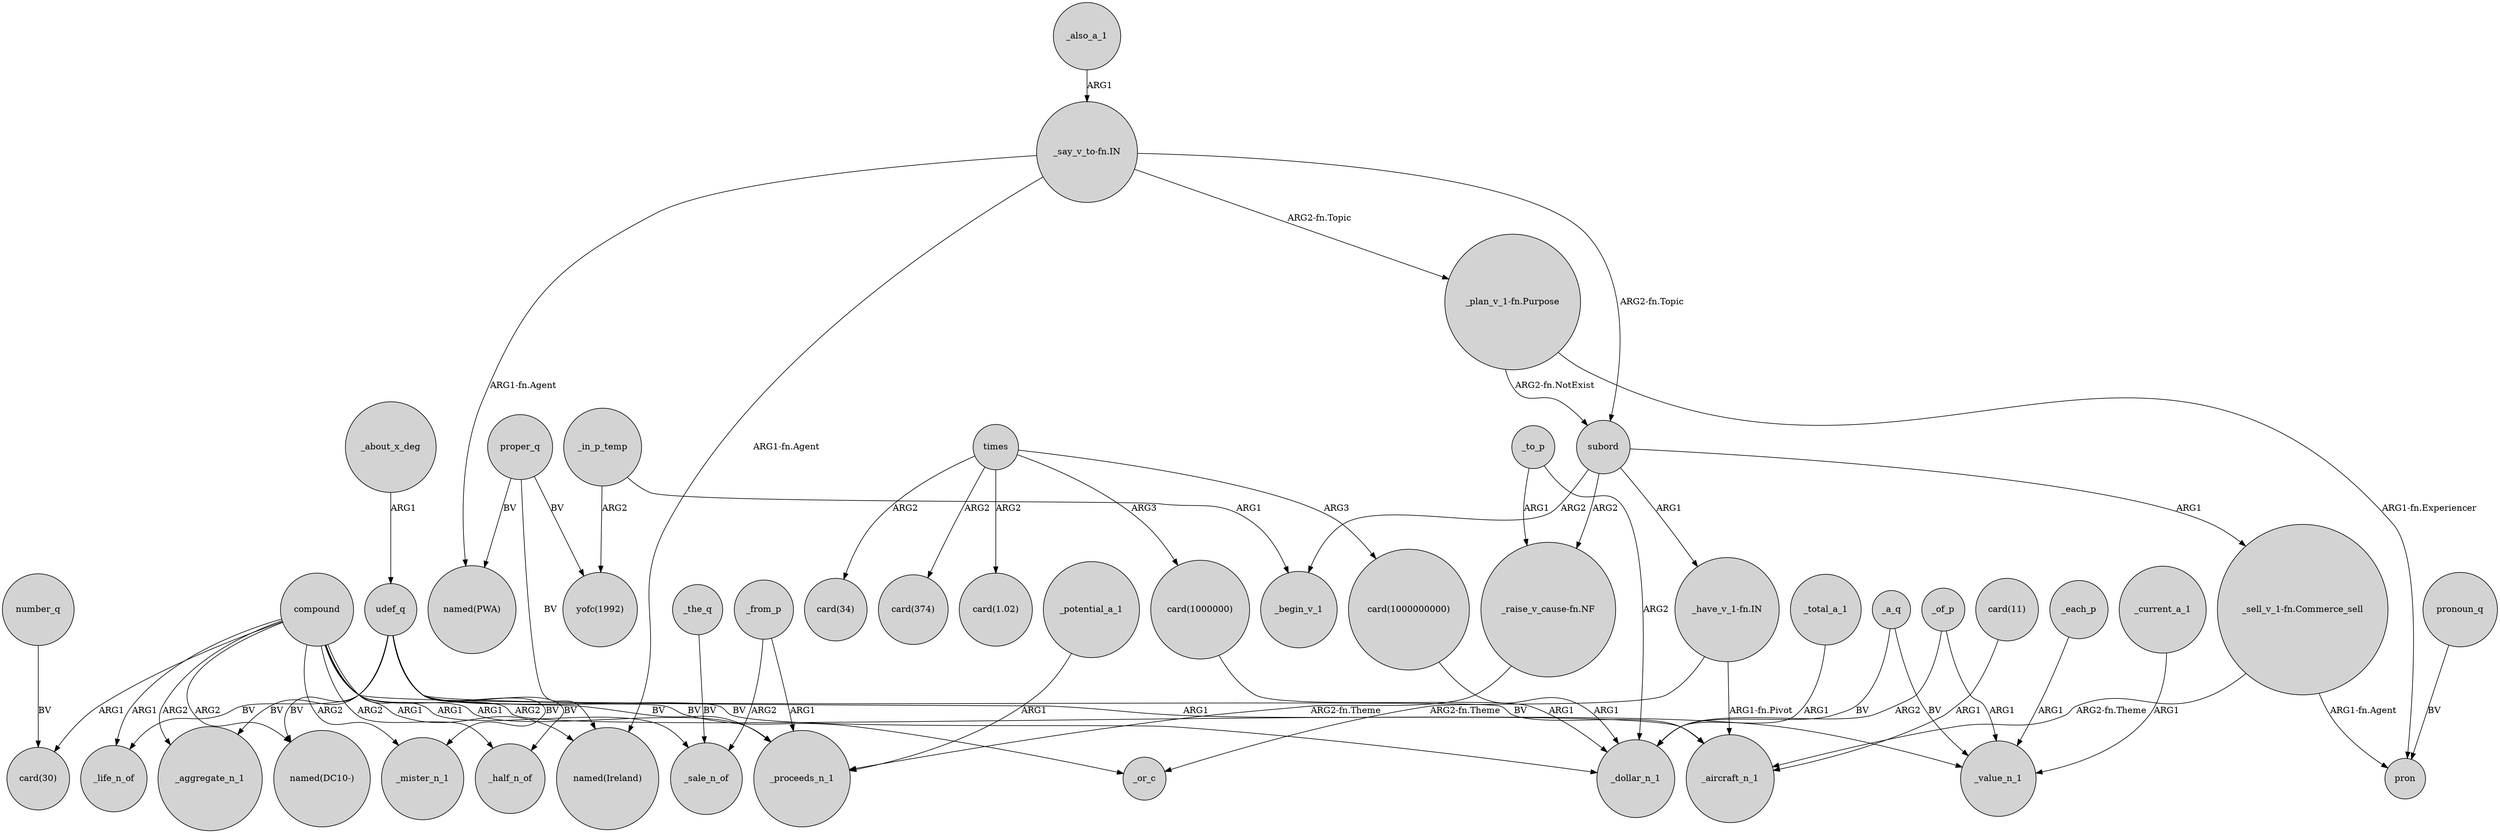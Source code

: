 digraph {
	node [shape=circle style=filled]
	proper_q -> "named(Ireland)" [label=BV]
	"card(1000000)" -> _dollar_n_1 [label=ARG1]
	_also_a_1 -> "_say_v_to-fn.IN" [label=ARG1]
	times -> "card(34)" [label=ARG2]
	"_say_v_to-fn.IN" -> "named(PWA)" [label="ARG1-fn.Agent"]
	compound -> _life_n_of [label=ARG1]
	_to_p -> _dollar_n_1 [label=ARG2]
	compound -> _proceeds_n_1 [label=ARG1]
	_each_p -> _value_n_1 [label=ARG1]
	udef_q -> _life_n_of [label=BV]
	times -> "card(374)" [label=ARG2]
	compound -> _mister_n_1 [label=ARG2]
	"_plan_v_1-fn.Purpose" -> pron [label="ARG1-fn.Experiencer"]
	proper_q -> "yofc(1992)" [label=BV]
	compound -> "named(DC10-)" [label=ARG2]
	_from_p -> _sale_n_of [label=ARG2]
	_of_p -> _value_n_1 [label=ARG1]
	udef_q -> _mister_n_1 [label=BV]
	udef_q -> _half_n_of [label=BV]
	_in_p_temp -> _begin_v_1 [label=ARG1]
	udef_q -> _or_c [label=BV]
	"_plan_v_1-fn.Purpose" -> subord [label="ARG2-fn.NotExist"]
	"_say_v_to-fn.IN" -> "_plan_v_1-fn.Purpose" [label="ARG2-fn.Topic"]
	_in_p_temp -> "yofc(1992)" [label=ARG2]
	_about_x_deg -> udef_q [label=ARG1]
	"card(11)" -> _aircraft_n_1 [label=ARG1]
	_a_q -> _dollar_n_1 [label=BV]
	udef_q -> _aircraft_n_1 [label=BV]
	times -> "card(1000000000)" [label=ARG3]
	_current_a_1 -> _value_n_1 [label=ARG1]
	"_have_v_1-fn.IN" -> _aircraft_n_1 [label="ARG1-fn.Pivot"]
	pronoun_q -> pron [label=BV]
	compound -> "named(Ireland)" [label=ARG1]
	udef_q -> "named(DC10-)" [label=BV]
	proper_q -> "named(PWA)" [label=BV]
	times -> "card(1.02)" [label=ARG2]
	_the_q -> _sale_n_of [label=BV]
	times -> "card(1000000)" [label=ARG3]
	subord -> _begin_v_1 [label=ARG2]
	_from_p -> _proceeds_n_1 [label=ARG1]
	subord -> "_raise_v_cause-fn.NF" [label=ARG2]
	number_q -> "card(30)" [label=BV]
	compound -> "card(30)" [label=ARG1]
	"_say_v_to-fn.IN" -> subord [label="ARG2-fn.Topic"]
	_total_a_1 -> _dollar_n_1 [label=ARG1]
	"_have_v_1-fn.IN" -> _or_c [label="ARG2-fn.Theme"]
	udef_q -> _proceeds_n_1 [label=BV]
	compound -> _aggregate_n_1 [label=ARG2]
	_a_q -> _value_n_1 [label=BV]
	"_sell_v_1-fn.Commerce_sell" -> _aircraft_n_1 [label="ARG2-fn.Theme"]
	compound -> _aircraft_n_1 [label=ARG2]
	_of_p -> _dollar_n_1 [label=ARG2]
	subord -> "_have_v_1-fn.IN" [label=ARG1]
	udef_q -> _dollar_n_1 [label=BV]
	"_sell_v_1-fn.Commerce_sell" -> pron [label="ARG1-fn.Agent"]
	udef_q -> _aggregate_n_1 [label=BV]
	subord -> "_sell_v_1-fn.Commerce_sell" [label=ARG1]
	compound -> _half_n_of [label=ARG2]
	"card(1000000000)" -> _dollar_n_1 [label=ARG1]
	compound -> _value_n_1 [label=ARG1]
	"_raise_v_cause-fn.NF" -> _proceeds_n_1 [label="ARG2-fn.Theme"]
	compound -> _sale_n_of [label=ARG1]
	"_say_v_to-fn.IN" -> "named(Ireland)" [label="ARG1-fn.Agent"]
	_to_p -> "_raise_v_cause-fn.NF" [label=ARG1]
	_potential_a_1 -> _proceeds_n_1 [label=ARG1]
}

